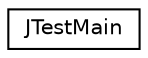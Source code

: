 digraph "Graphical Class Hierarchy"
{
  edge [fontname="Helvetica",fontsize="10",labelfontname="Helvetica",labelfontsize="10"];
  node [fontname="Helvetica",fontsize="10",shape=record];
  rankdir="LR";
  Node1 [label="JTestMain",height=0.2,width=0.4,color="black", fillcolor="white", style="filled",URL="$class_j_test_main.html"];
}
